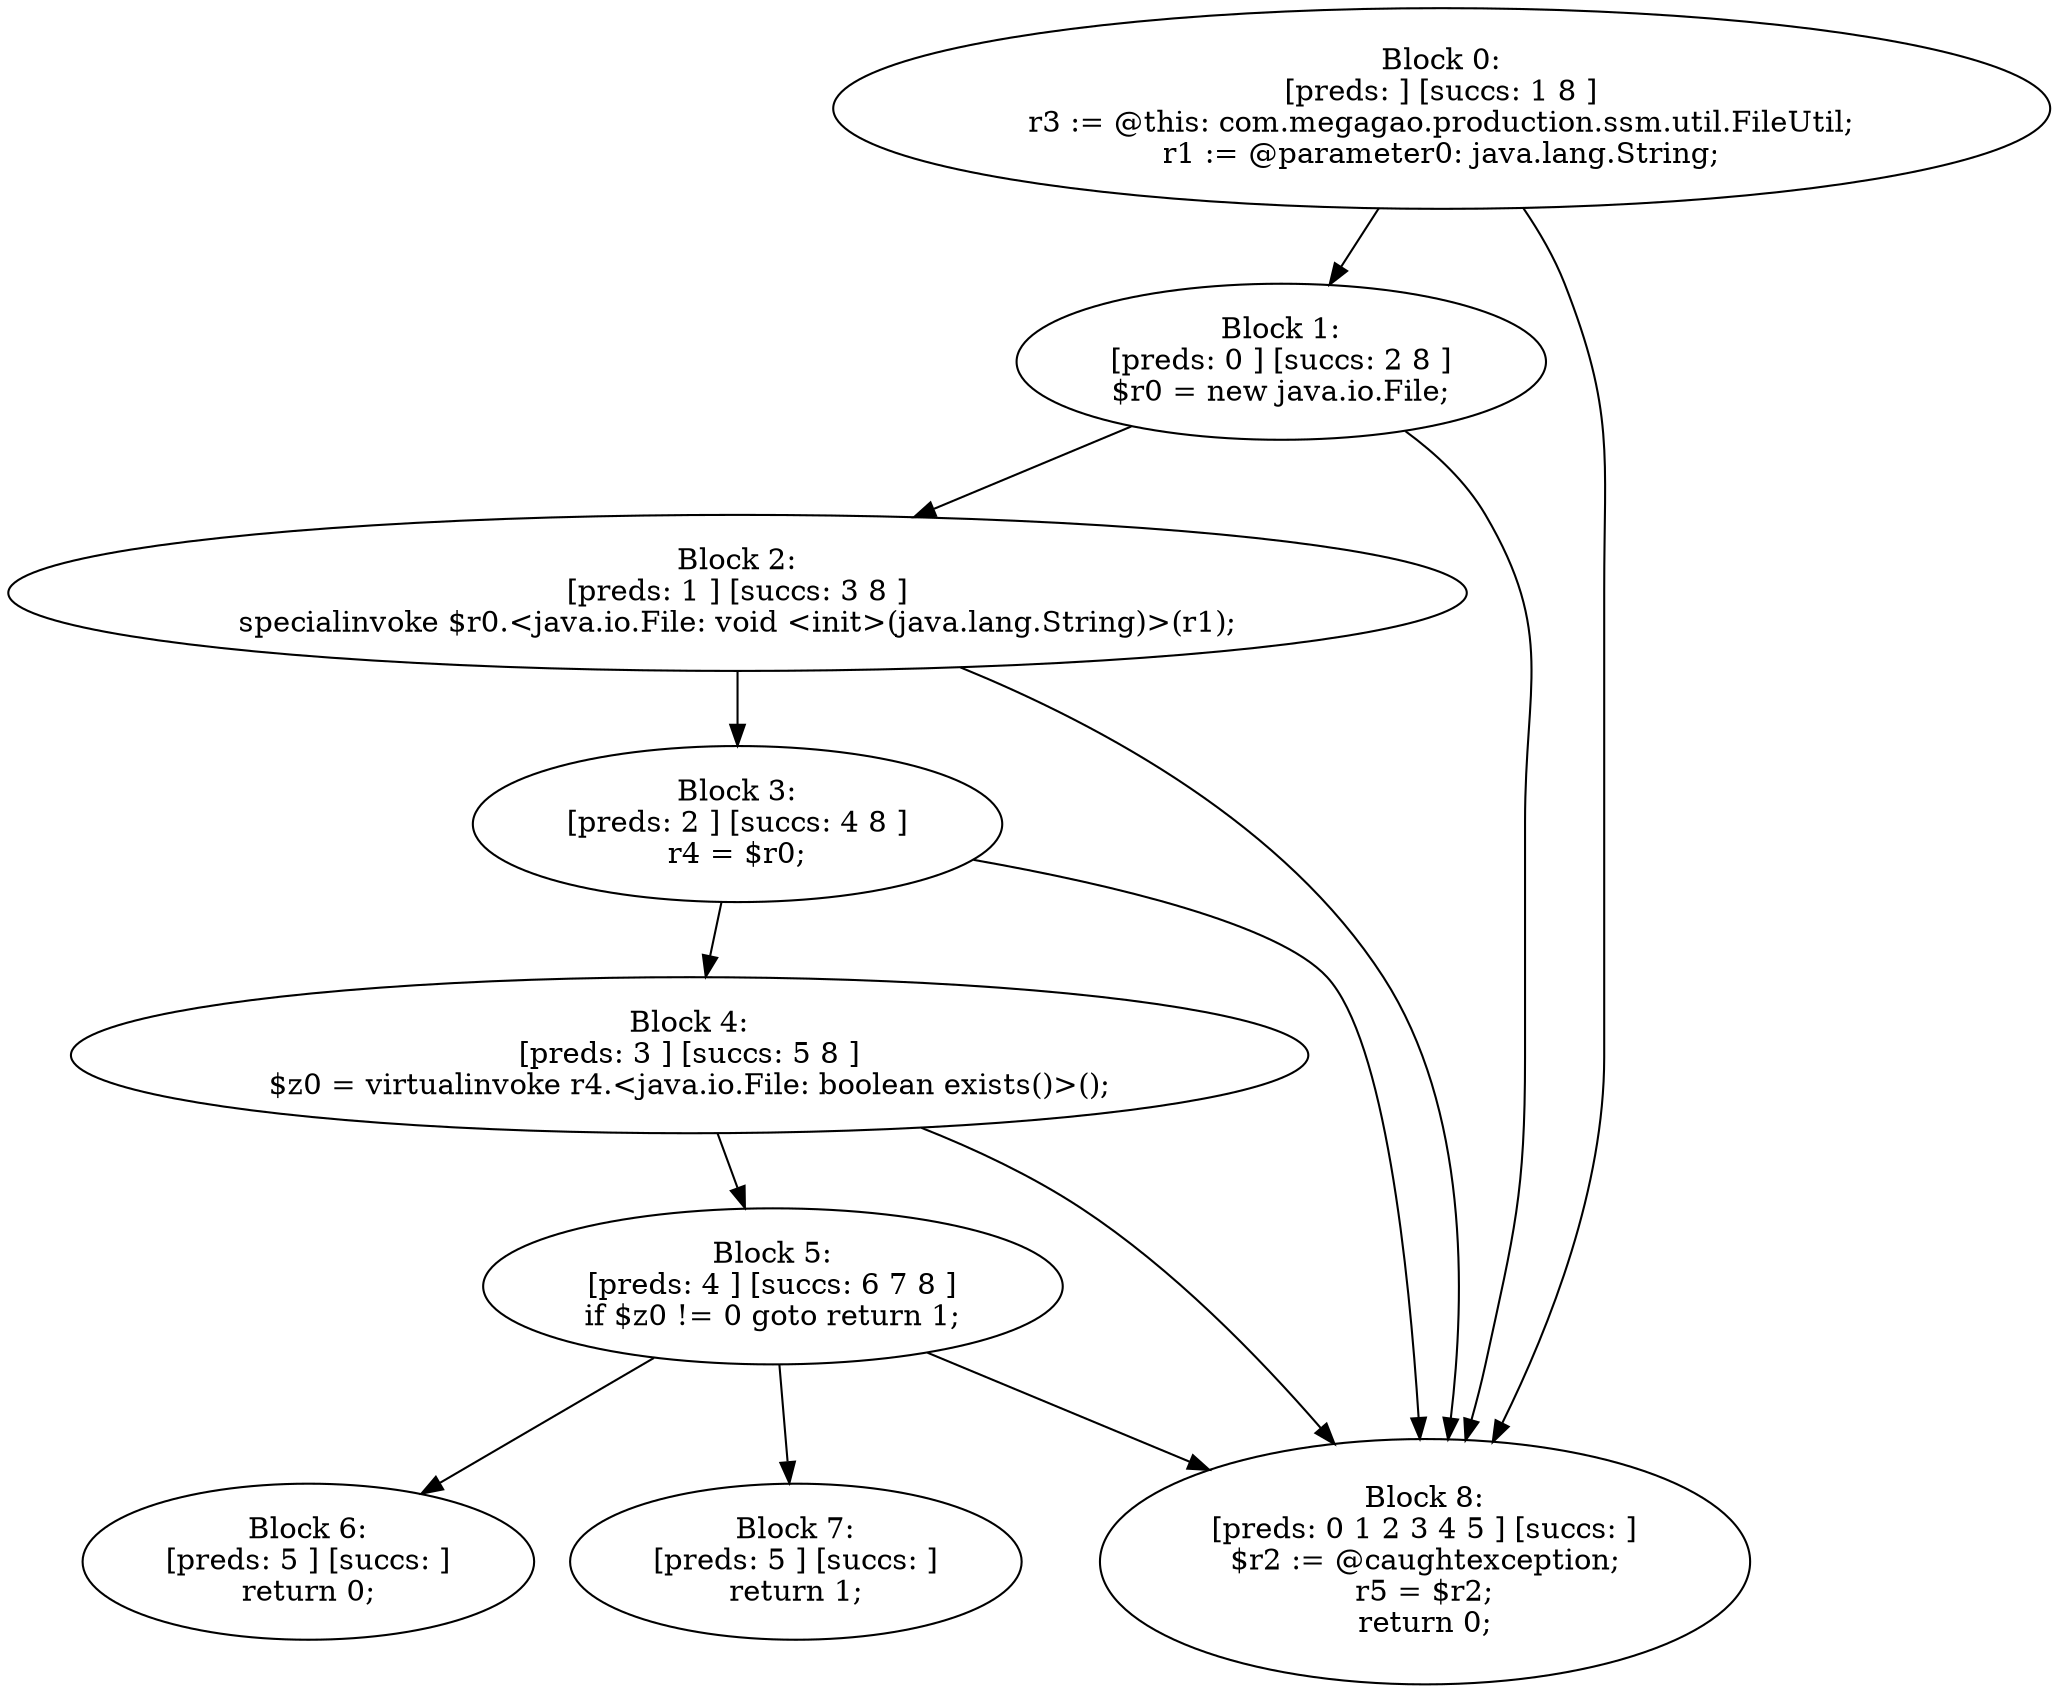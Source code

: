 digraph "unitGraph" {
    "Block 0:
[preds: ] [succs: 1 8 ]
r3 := @this: com.megagao.production.ssm.util.FileUtil;
r1 := @parameter0: java.lang.String;
"
    "Block 1:
[preds: 0 ] [succs: 2 8 ]
$r0 = new java.io.File;
"
    "Block 2:
[preds: 1 ] [succs: 3 8 ]
specialinvoke $r0.<java.io.File: void <init>(java.lang.String)>(r1);
"
    "Block 3:
[preds: 2 ] [succs: 4 8 ]
r4 = $r0;
"
    "Block 4:
[preds: 3 ] [succs: 5 8 ]
$z0 = virtualinvoke r4.<java.io.File: boolean exists()>();
"
    "Block 5:
[preds: 4 ] [succs: 6 7 8 ]
if $z0 != 0 goto return 1;
"
    "Block 6:
[preds: 5 ] [succs: ]
return 0;
"
    "Block 7:
[preds: 5 ] [succs: ]
return 1;
"
    "Block 8:
[preds: 0 1 2 3 4 5 ] [succs: ]
$r2 := @caughtexception;
r5 = $r2;
return 0;
"
    "Block 0:
[preds: ] [succs: 1 8 ]
r3 := @this: com.megagao.production.ssm.util.FileUtil;
r1 := @parameter0: java.lang.String;
"->"Block 1:
[preds: 0 ] [succs: 2 8 ]
$r0 = new java.io.File;
";
    "Block 0:
[preds: ] [succs: 1 8 ]
r3 := @this: com.megagao.production.ssm.util.FileUtil;
r1 := @parameter0: java.lang.String;
"->"Block 8:
[preds: 0 1 2 3 4 5 ] [succs: ]
$r2 := @caughtexception;
r5 = $r2;
return 0;
";
    "Block 1:
[preds: 0 ] [succs: 2 8 ]
$r0 = new java.io.File;
"->"Block 2:
[preds: 1 ] [succs: 3 8 ]
specialinvoke $r0.<java.io.File: void <init>(java.lang.String)>(r1);
";
    "Block 1:
[preds: 0 ] [succs: 2 8 ]
$r0 = new java.io.File;
"->"Block 8:
[preds: 0 1 2 3 4 5 ] [succs: ]
$r2 := @caughtexception;
r5 = $r2;
return 0;
";
    "Block 2:
[preds: 1 ] [succs: 3 8 ]
specialinvoke $r0.<java.io.File: void <init>(java.lang.String)>(r1);
"->"Block 3:
[preds: 2 ] [succs: 4 8 ]
r4 = $r0;
";
    "Block 2:
[preds: 1 ] [succs: 3 8 ]
specialinvoke $r0.<java.io.File: void <init>(java.lang.String)>(r1);
"->"Block 8:
[preds: 0 1 2 3 4 5 ] [succs: ]
$r2 := @caughtexception;
r5 = $r2;
return 0;
";
    "Block 3:
[preds: 2 ] [succs: 4 8 ]
r4 = $r0;
"->"Block 4:
[preds: 3 ] [succs: 5 8 ]
$z0 = virtualinvoke r4.<java.io.File: boolean exists()>();
";
    "Block 3:
[preds: 2 ] [succs: 4 8 ]
r4 = $r0;
"->"Block 8:
[preds: 0 1 2 3 4 5 ] [succs: ]
$r2 := @caughtexception;
r5 = $r2;
return 0;
";
    "Block 4:
[preds: 3 ] [succs: 5 8 ]
$z0 = virtualinvoke r4.<java.io.File: boolean exists()>();
"->"Block 5:
[preds: 4 ] [succs: 6 7 8 ]
if $z0 != 0 goto return 1;
";
    "Block 4:
[preds: 3 ] [succs: 5 8 ]
$z0 = virtualinvoke r4.<java.io.File: boolean exists()>();
"->"Block 8:
[preds: 0 1 2 3 4 5 ] [succs: ]
$r2 := @caughtexception;
r5 = $r2;
return 0;
";
    "Block 5:
[preds: 4 ] [succs: 6 7 8 ]
if $z0 != 0 goto return 1;
"->"Block 6:
[preds: 5 ] [succs: ]
return 0;
";
    "Block 5:
[preds: 4 ] [succs: 6 7 8 ]
if $z0 != 0 goto return 1;
"->"Block 7:
[preds: 5 ] [succs: ]
return 1;
";
    "Block 5:
[preds: 4 ] [succs: 6 7 8 ]
if $z0 != 0 goto return 1;
"->"Block 8:
[preds: 0 1 2 3 4 5 ] [succs: ]
$r2 := @caughtexception;
r5 = $r2;
return 0;
";
}
